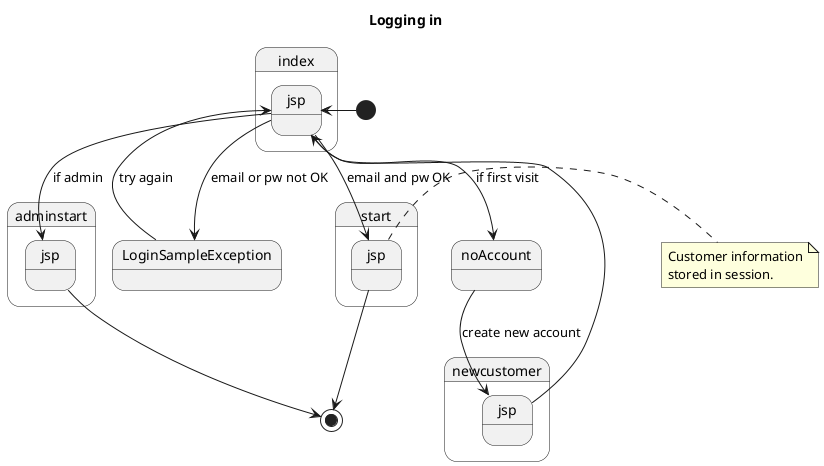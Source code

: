@startuml
Title Logging in
state index.jsp
state "LoginSampleException" as error
state start.jsp
state adminstart.jsp
state noAccount
state newcustomer.jsp

note right of start.jsp
Customer information
stored in session.
end note

[*] -> index.jsp
index.jsp --> start.jsp : email and pw OK
error --> index.jsp : try again
index.jsp --> error : email or pw not OK
index.jsp --> noAccount : if first visit
noAccount --> newcustomer.jsp : create new account
newcustomer.jsp --> index.jsp
index.jsp --> adminstart.jsp : if admin
adminstart.jsp --> [*]
start.jsp --> [*]
@enduml